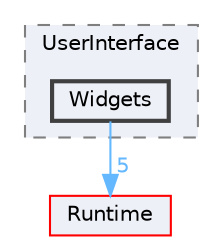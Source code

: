 digraph "Widgets"
{
 // INTERACTIVE_SVG=YES
 // LATEX_PDF_SIZE
  bgcolor="transparent";
  edge [fontname=Helvetica,fontsize=10,labelfontname=Helvetica,labelfontsize=10];
  node [fontname=Helvetica,fontsize=10,shape=box,height=0.2,width=0.4];
  compound=true
  subgraph clusterdir_49812595284463cc6fec0ffc6552efb9 {
    graph [ bgcolor="#edf0f7", pencolor="grey50", label="UserInterface", fontname=Helvetica,fontsize=10 style="filled,dashed", URL="dir_49812595284463cc6fec0ffc6552efb9.html",tooltip=""]
  dir_b2537c6d1ff6204ca17dd8753498417c [label="Widgets", fillcolor="#edf0f7", color="grey25", style="filled,bold", URL="dir_b2537c6d1ff6204ca17dd8753498417c.html",tooltip=""];
  }
  dir_7536b172fbd480bfd146a1b1acd6856b [label="Runtime", fillcolor="#edf0f7", color="red", style="filled", URL="dir_7536b172fbd480bfd146a1b1acd6856b.html",tooltip=""];
  dir_b2537c6d1ff6204ca17dd8753498417c->dir_7536b172fbd480bfd146a1b1acd6856b [headlabel="5", labeldistance=1.5 headhref="dir_001286_000984.html" href="dir_001286_000984.html" color="steelblue1" fontcolor="steelblue1"];
}
